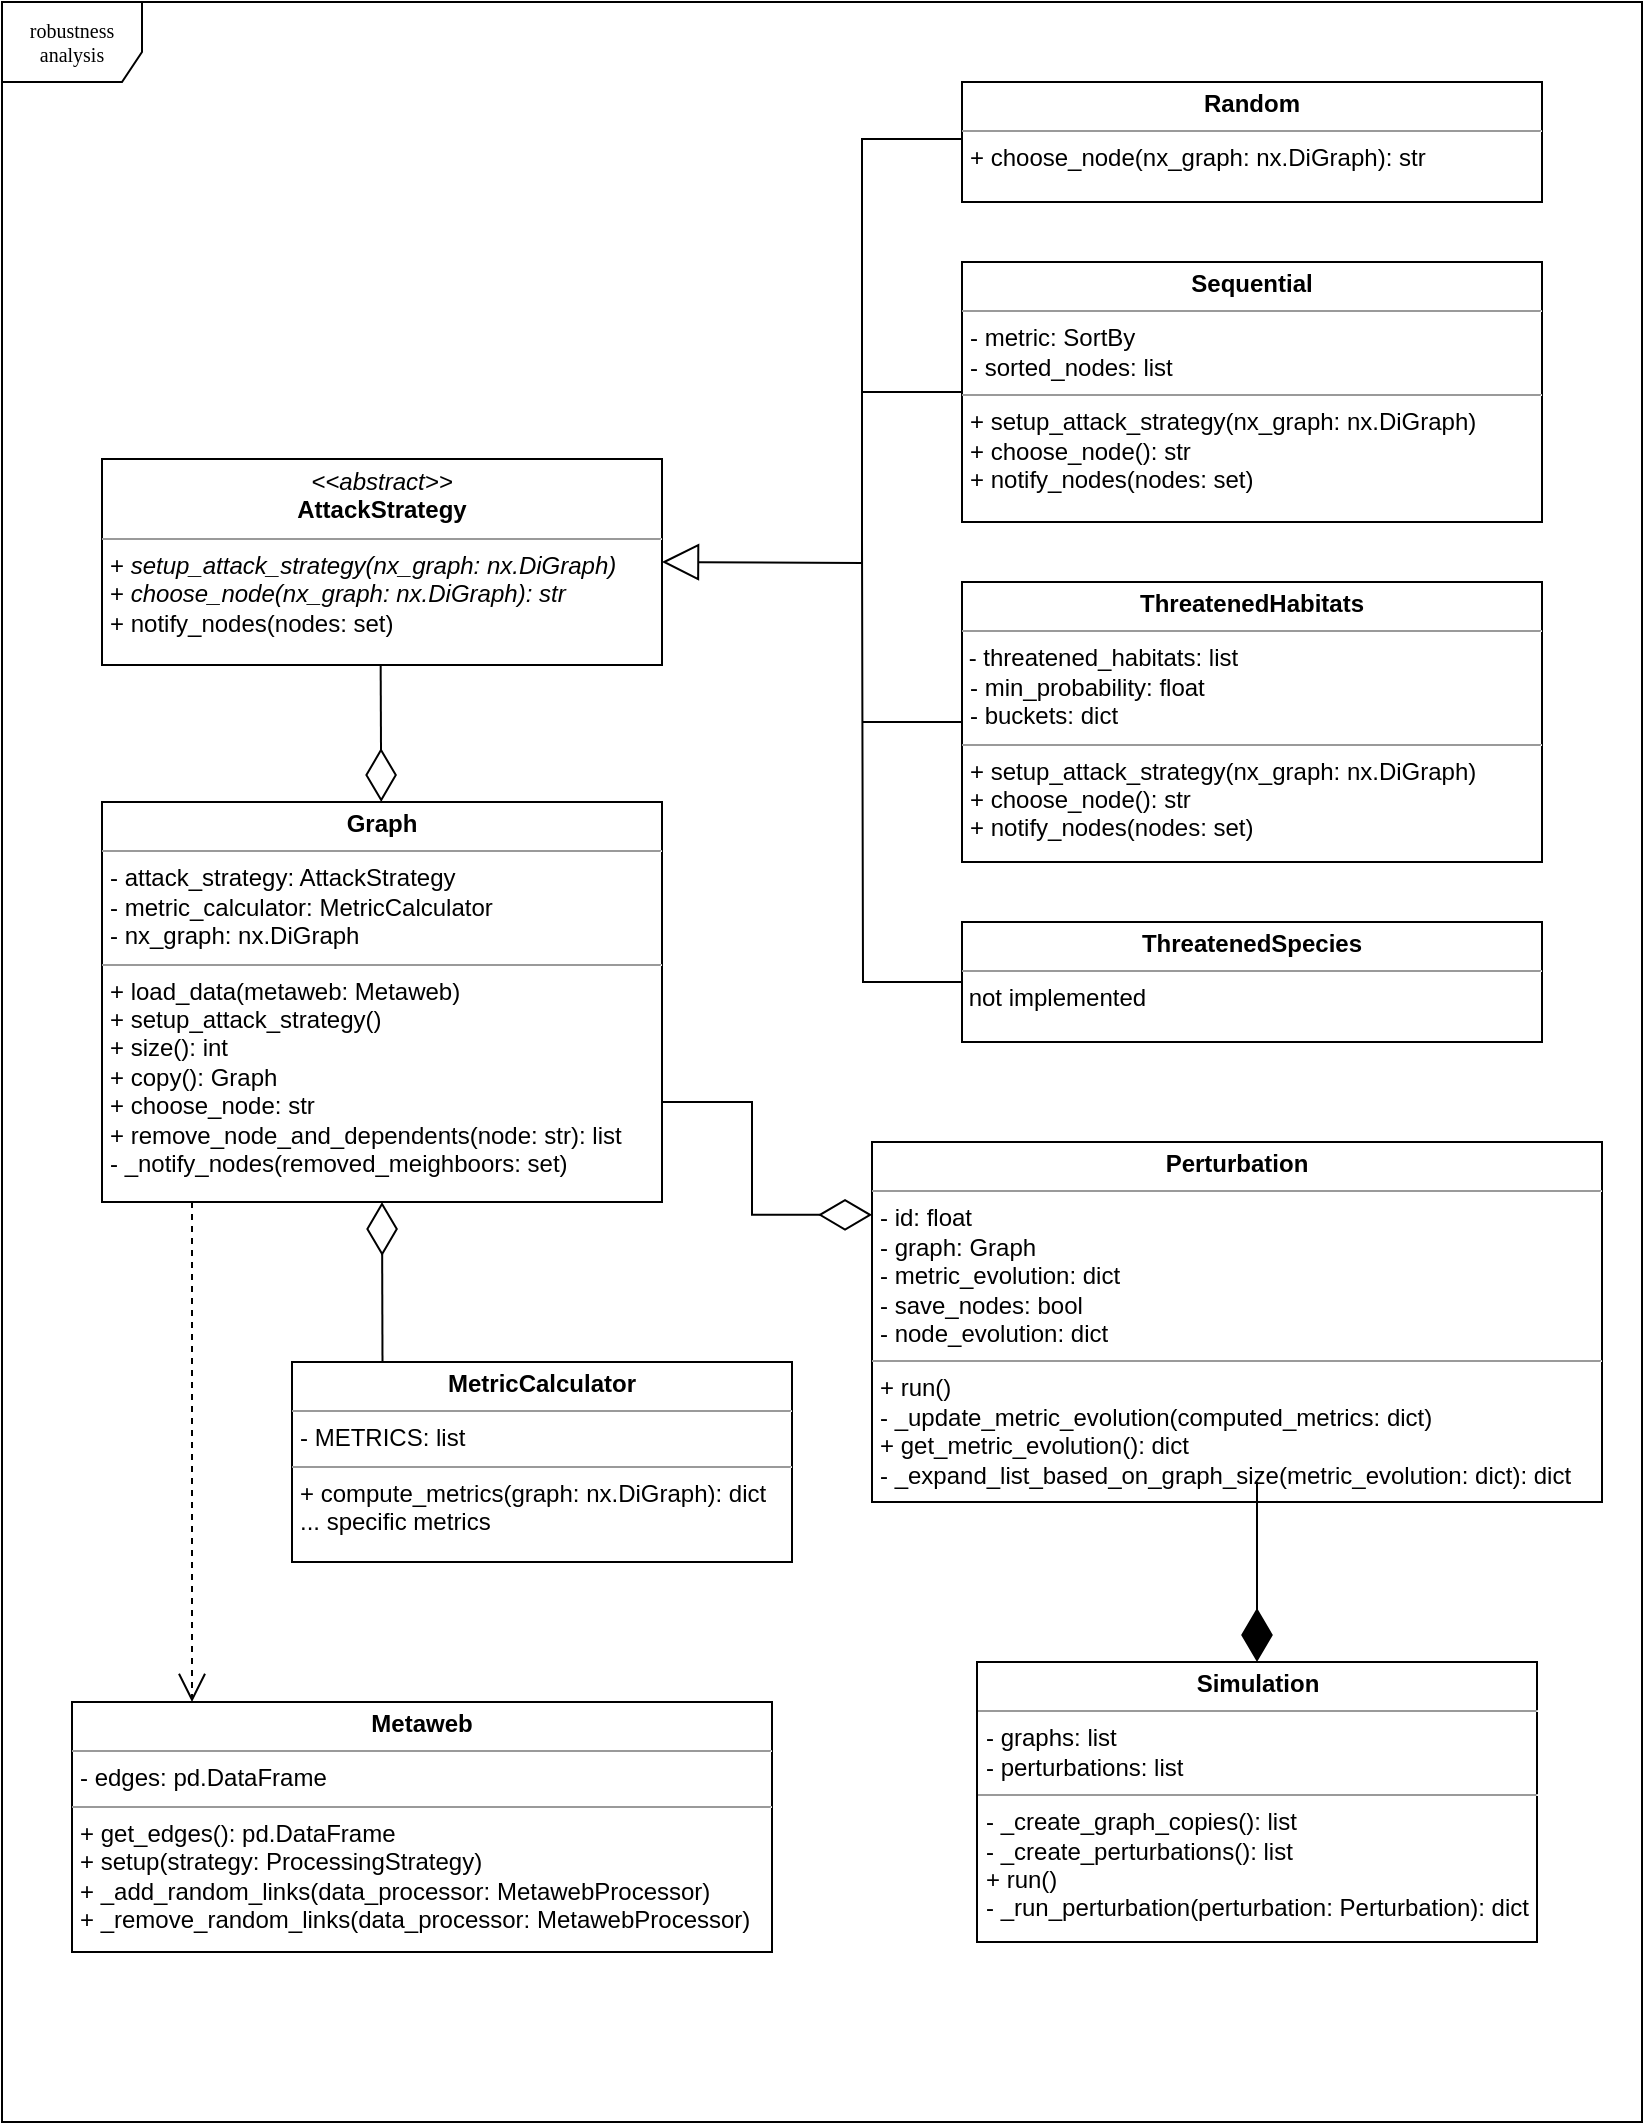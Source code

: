 <mxfile version="21.6.9" type="github">
  <diagram name="Page-1" id="c4acf3e9-155e-7222-9cf6-157b1a14988f">
    <mxGraphModel dx="1242" dy="822" grid="1" gridSize="10" guides="1" tooltips="1" connect="1" arrows="1" fold="1" page="1" pageScale="1" pageWidth="850" pageHeight="1100" background="none" math="0" shadow="0">
      <root>
        <mxCell id="0" />
        <mxCell id="1" parent="0" />
        <mxCell id="3E50gxGreODAkLhCtz_D-46" value="robustness&lt;br&gt;analysis" style="shape=umlFrame;whiteSpace=wrap;html=1;rounded=0;shadow=0;comic=0;labelBackgroundColor=none;strokeWidth=1;fontFamily=Verdana;fontSize=10;align=center;width=70;height=40;fillColor=default;" parent="1" vertex="1">
          <mxGeometry x="15" y="20" width="820" height="1060" as="geometry" />
        </mxCell>
        <mxCell id="5d2195bd80daf111-18" value="&lt;p style=&quot;margin:0px;margin-top:4px;text-align:center;&quot;&gt;&lt;i&gt;&amp;lt;&amp;lt;abstract&amp;gt;&amp;gt;&lt;/i&gt;&lt;br&gt;&lt;b&gt;AttackStrategy&lt;/b&gt;&lt;/p&gt;&lt;hr size=&quot;1&quot;&gt;&lt;p style=&quot;margin:0px;margin-left:4px;&quot;&gt;&lt;span style=&quot;background-color: initial;&quot;&gt;+&amp;nbsp;&lt;i&gt;setup_attack_strategy&lt;/i&gt;&lt;/span&gt;&lt;span style=&quot;background-color: initial;&quot;&gt;&lt;i&gt;(nx_graph: nx.DiGraph)&lt;/i&gt;&lt;/span&gt;&lt;br&gt;&lt;/p&gt;&lt;p style=&quot;border-color: var(--border-color); margin: 0px 0px 0px 4px;&quot;&gt;+&amp;nbsp;&lt;i style=&quot;border-color: var(--border-color);&quot;&gt;choose_node&lt;/i&gt;&lt;span style=&quot;border-color: var(--border-color); background-color: initial;&quot;&gt;&lt;i style=&quot;border-color: var(--border-color);&quot;&gt;(nx_graph: nx.DiGraph): str&lt;/i&gt;&lt;/span&gt;&lt;/p&gt;&lt;p style=&quot;margin:0px;margin-left:4px;&quot;&gt;+ notify_nodes(nodes: set)&lt;/p&gt;" style="verticalAlign=top;align=left;overflow=fill;fontSize=12;fontFamily=Helvetica;html=1;rounded=0;shadow=0;comic=0;labelBackgroundColor=none;strokeWidth=1" parent="1" vertex="1">
          <mxGeometry x="65" y="248.5" width="280" height="103" as="geometry" />
        </mxCell>
        <mxCell id="5d2195bd80daf111-25" style="edgeStyle=orthogonalEdgeStyle;rounded=0;html=1;dashed=1;labelBackgroundColor=none;startFill=0;endArrow=open;endFill=0;endSize=10;fontFamily=Verdana;fontSize=10;" parent="1" edge="1">
          <mxGeometry relative="1" as="geometry">
            <Array as="points">
              <mxPoint x="370" y="340" />
              <mxPoint x="370" y="300" />
            </Array>
            <mxPoint x="450" y="300" as="targetPoint" />
          </mxGeometry>
        </mxCell>
        <mxCell id="5d2195bd80daf111-28" style="edgeStyle=orthogonalEdgeStyle;rounded=0;html=1;dashed=1;labelBackgroundColor=none;startFill=0;endArrow=open;endFill=0;endSize=10;fontFamily=Verdana;fontSize=10;" parent="1" edge="1">
          <mxGeometry relative="1" as="geometry">
            <Array as="points">
              <mxPoint x="320" y="490" />
              <mxPoint x="320" y="460" />
            </Array>
            <mxPoint x="380" y="460" as="targetPoint" />
          </mxGeometry>
        </mxCell>
        <mxCell id="5d2195bd80daf111-29" style="edgeStyle=orthogonalEdgeStyle;rounded=0;html=1;dashed=1;labelBackgroundColor=none;startFill=0;endArrow=open;endFill=0;endSize=10;fontFamily=Verdana;fontSize=10;" parent="1" edge="1">
          <mxGeometry relative="1" as="geometry">
            <mxPoint x="380" y="520" as="targetPoint" />
          </mxGeometry>
        </mxCell>
        <mxCell id="3E50gxGreODAkLhCtz_D-1" value="&lt;p style=&quot;margin:0px;margin-top:4px;text-align:center;&quot;&gt;&lt;b&gt;Random&lt;/b&gt;&lt;/p&gt;&lt;hr size=&quot;1&quot;&gt;&lt;p style=&quot;border-color: var(--border-color); margin: 0px 0px 0px 4px;&quot;&gt;&lt;span style=&quot;background-color: initial;&quot;&gt;+&amp;nbsp;&lt;/span&gt;&lt;span style=&quot;background-color: initial; border-color: var(--border-color);&quot;&gt;choose_node&lt;/span&gt;&lt;span style=&quot;background-color: initial; border-color: var(--border-color);&quot;&gt;&lt;span style=&quot;border-color: var(--border-color);&quot;&gt;(nx_graph: nx.DiGraph): str&lt;/span&gt;&lt;/span&gt;&lt;br&gt;&lt;/p&gt;" style="verticalAlign=top;align=left;overflow=fill;fontSize=12;fontFamily=Helvetica;html=1;rounded=0;shadow=0;comic=0;labelBackgroundColor=none;strokeWidth=1" parent="1" vertex="1">
          <mxGeometry x="495" y="60" width="290" height="60" as="geometry" />
        </mxCell>
        <mxCell id="3E50gxGreODAkLhCtz_D-24" style="edgeStyle=orthogonalEdgeStyle;rounded=0;orthogonalLoop=1;jettySize=auto;html=1;endArrow=none;endFill=0;" parent="1" source="3E50gxGreODAkLhCtz_D-3" edge="1">
          <mxGeometry relative="1" as="geometry">
            <mxPoint x="445" y="215" as="targetPoint" />
          </mxGeometry>
        </mxCell>
        <mxCell id="3E50gxGreODAkLhCtz_D-3" value="&lt;p style=&quot;margin:0px;margin-top:4px;text-align:center;&quot;&gt;&lt;b&gt;Sequential&lt;/b&gt;&lt;/p&gt;&lt;hr size=&quot;1&quot;&gt;&lt;p style=&quot;margin:0px;margin-left:4px;&quot;&gt;- metric: SortBy&lt;br&gt;- sorted_nodes: list&lt;/p&gt;&lt;hr size=&quot;1&quot;&gt;&lt;p style=&quot;border-color: var(--border-color); margin: 0px 0px 0px 4px;&quot;&gt;+&amp;nbsp;&lt;span style=&quot;border-color: var(--border-color);&quot;&gt;setup_attack_strategy&lt;/span&gt;&lt;span style=&quot;border-color: var(--border-color); background-color: initial;&quot;&gt;&lt;span style=&quot;border-color: var(--border-color);&quot;&gt;(nx_graph: nx.DiGraph)&lt;/span&gt;&lt;/span&gt;&lt;br style=&quot;border-color: var(--border-color);&quot;&gt;&lt;/p&gt;&lt;p style=&quot;border-color: var(--border-color); margin: 0px 0px 0px 4px;&quot;&gt;+&amp;nbsp;&lt;span style=&quot;border-color: var(--border-color);&quot;&gt;choose_node&lt;/span&gt;&lt;span style=&quot;border-color: var(--border-color); background-color: initial;&quot;&gt;&lt;span style=&quot;border-color: var(--border-color);&quot;&gt;(): str&lt;/span&gt;&lt;/span&gt;&lt;/p&gt;&lt;p style=&quot;border-color: var(--border-color); margin: 0px 0px 0px 4px;&quot;&gt;&lt;span style=&quot;border-color: var(--border-color); background-color: initial;&quot;&gt;&lt;span style=&quot;border-color: var(--border-color);&quot;&gt;+ notify_nodes(nodes: set)&lt;/span&gt;&lt;/span&gt;&lt;/p&gt;" style="verticalAlign=top;align=left;overflow=fill;fontSize=12;fontFamily=Helvetica;html=1;rounded=0;shadow=0;comic=0;labelBackgroundColor=none;strokeWidth=1" parent="1" vertex="1">
          <mxGeometry x="495" y="150" width="290" height="130" as="geometry" />
        </mxCell>
        <mxCell id="3E50gxGreODAkLhCtz_D-29" style="edgeStyle=orthogonalEdgeStyle;rounded=0;orthogonalLoop=1;jettySize=auto;html=1;endArrow=none;endFill=0;" parent="1" source="3E50gxGreODAkLhCtz_D-4" edge="1">
          <mxGeometry relative="1" as="geometry">
            <mxPoint x="445" y="380" as="targetPoint" />
          </mxGeometry>
        </mxCell>
        <mxCell id="3E50gxGreODAkLhCtz_D-4" value="&lt;p style=&quot;margin:0px;margin-top:4px;text-align:center;&quot;&gt;&lt;b&gt;ThreatenedHabitats&lt;/b&gt;&lt;/p&gt;&lt;hr size=&quot;1&quot;&gt;&amp;nbsp;-&lt;span style=&quot;background-color: initial;&quot;&gt;&amp;nbsp;threatened_habitats&lt;/span&gt;&lt;span style=&quot;background-color: initial;&quot;&gt;: list&lt;/span&gt;&lt;br&gt;&lt;p style=&quot;margin:0px;margin-left:4px;&quot;&gt;- min_probability: float&lt;/p&gt;&lt;p style=&quot;margin:0px;margin-left:4px;&quot;&gt;- buckets: dict&lt;/p&gt;&lt;hr size=&quot;1&quot;&gt;&lt;p style=&quot;border-color: var(--border-color); margin: 0px 0px 0px 4px;&quot;&gt;+&amp;nbsp;&lt;span style=&quot;border-color: var(--border-color);&quot;&gt;setup_attack_strategy&lt;/span&gt;&lt;span style=&quot;border-color: var(--border-color); background-color: initial;&quot;&gt;&lt;span style=&quot;border-color: var(--border-color);&quot;&gt;(nx_graph: nx.DiGraph)&lt;/span&gt;&lt;/span&gt;&lt;br style=&quot;border-color: var(--border-color);&quot;&gt;&lt;/p&gt;&lt;p style=&quot;border-color: var(--border-color); margin: 0px 0px 0px 4px;&quot;&gt;+&amp;nbsp;&lt;span style=&quot;border-color: var(--border-color);&quot;&gt;choose_node&lt;/span&gt;&lt;span style=&quot;border-color: var(--border-color); background-color: initial;&quot;&gt;&lt;span style=&quot;border-color: var(--border-color);&quot;&gt;(): str&lt;/span&gt;&lt;/span&gt;&lt;/p&gt;&lt;p style=&quot;border-color: var(--border-color); margin: 0px 0px 0px 4px;&quot;&gt;&lt;span style=&quot;border-color: var(--border-color); background-color: initial;&quot;&gt;&lt;span style=&quot;border-color: var(--border-color);&quot;&gt;+ notify_nodes(nodes: set)&lt;/span&gt;&lt;/span&gt;&lt;/p&gt;" style="verticalAlign=top;align=left;overflow=fill;fontSize=12;fontFamily=Helvetica;html=1;rounded=0;shadow=0;comic=0;labelBackgroundColor=none;strokeWidth=1" parent="1" vertex="1">
          <mxGeometry x="495" y="310" width="290" height="140" as="geometry" />
        </mxCell>
        <mxCell id="3E50gxGreODAkLhCtz_D-28" style="edgeStyle=orthogonalEdgeStyle;rounded=0;orthogonalLoop=1;jettySize=auto;html=1;endArrow=none;endFill=0;" parent="1" source="3E50gxGreODAkLhCtz_D-5" edge="1">
          <mxGeometry relative="1" as="geometry">
            <mxPoint x="445" y="288.5" as="targetPoint" />
          </mxGeometry>
        </mxCell>
        <mxCell id="3E50gxGreODAkLhCtz_D-5" value="&lt;p style=&quot;margin:0px;margin-top:4px;text-align:center;&quot;&gt;&lt;b&gt;ThreatenedSpecies&lt;/b&gt;&lt;/p&gt;&lt;hr size=&quot;1&quot;&gt;&amp;nbsp;not implemented" style="verticalAlign=top;align=left;overflow=fill;fontSize=12;fontFamily=Helvetica;html=1;rounded=0;shadow=0;comic=0;labelBackgroundColor=none;strokeWidth=1" parent="1" vertex="1">
          <mxGeometry x="495" y="480" width="290" height="60" as="geometry" />
        </mxCell>
        <mxCell id="3E50gxGreODAkLhCtz_D-6" value="&lt;p style=&quot;margin:0px;margin-top:4px;text-align:center;&quot;&gt;&lt;b&gt;Perturbation&lt;/b&gt;&lt;/p&gt;&lt;hr size=&quot;1&quot;&gt;&lt;p style=&quot;margin:0px;margin-left:4px;&quot;&gt;- id: float&lt;br&gt;- graph: Graph&lt;/p&gt;&lt;p style=&quot;margin:0px;margin-left:4px;&quot;&gt;- metric_evolution: dict&lt;/p&gt;&lt;p style=&quot;margin:0px;margin-left:4px;&quot;&gt;- save_nodes: bool&lt;/p&gt;&lt;p style=&quot;margin:0px;margin-left:4px;&quot;&gt;- node_evolution: dict&lt;/p&gt;&lt;hr size=&quot;1&quot;&gt;&lt;p style=&quot;border-color: var(--border-color); margin: 0px 0px 0px 4px;&quot;&gt;+ run()&lt;/p&gt;&lt;p style=&quot;border-color: var(--border-color); margin: 0px 0px 0px 4px;&quot;&gt;-&amp;nbsp;_update_metric_evolution(computed_metrics: dict)&lt;/p&gt;&lt;p style=&quot;border-color: var(--border-color); margin: 0px 0px 0px 4px;&quot;&gt;+ get_metric_evolution(): dict&lt;/p&gt;&lt;p style=&quot;border-color: var(--border-color); margin: 0px 0px 0px 4px;&quot;&gt;-&amp;nbsp;_expand_list_based_on_graph_size(metric_evolution: dict): dict&lt;/p&gt;" style="verticalAlign=top;align=left;overflow=fill;fontSize=12;fontFamily=Helvetica;html=1;rounded=0;shadow=0;comic=0;labelBackgroundColor=none;strokeWidth=1" parent="1" vertex="1">
          <mxGeometry x="450" y="590" width="365" height="180" as="geometry" />
        </mxCell>
        <mxCell id="3E50gxGreODAkLhCtz_D-14" value="" style="endArrow=block;endSize=16;endFill=0;html=1;rounded=0;entryX=1;entryY=0.5;entryDx=0;entryDy=0;" parent="1" target="5d2195bd80daf111-18" edge="1">
          <mxGeometry x="-0.125" y="-100" width="160" relative="1" as="geometry">
            <mxPoint x="495" y="88.5" as="sourcePoint" />
            <mxPoint x="435" y="379.47" as="targetPoint" />
            <Array as="points">
              <mxPoint x="445" y="88.5" />
              <mxPoint x="445" y="198.5" />
              <mxPoint x="445" y="300.5" />
            </Array>
            <mxPoint x="-1" as="offset" />
          </mxGeometry>
        </mxCell>
        <mxCell id="3E50gxGreODAkLhCtz_D-34" value="&lt;p style=&quot;margin:0px;margin-top:4px;text-align:center;&quot;&gt;&lt;b&gt;Metaweb&lt;/b&gt;&lt;/p&gt;&lt;hr size=&quot;1&quot;&gt;&lt;p style=&quot;margin:0px;margin-left:4px;&quot;&gt;- edges: pd.DataFrame&lt;br&gt;&lt;/p&gt;&lt;hr size=&quot;1&quot;&gt;&lt;p style=&quot;border-color: var(--border-color); margin: 0px 0px 0px 4px;&quot;&gt;+ get_edges(): pd.DataFrame&lt;/p&gt;&lt;p style=&quot;border-color: var(--border-color); margin: 0px 0px 0px 4px;&quot;&gt;+ setup(strategy: ProcessingStrategy)&lt;/p&gt;&lt;p style=&quot;border-color: var(--border-color); margin: 0px 0px 0px 4px;&quot;&gt;+&amp;nbsp;_add_random_links&lt;span style=&quot;background-color: initial;&quot;&gt;(data_processor: MetawebProcessor)&lt;/span&gt;&lt;/p&gt;&lt;p style=&quot;border-color: var(--border-color); margin: 0px 0px 0px 4px;&quot;&gt;+&amp;nbsp;_remove_random_links&lt;span style=&quot;background-color: initial;&quot;&gt;(data_processor: MetawebProcessor)&lt;/span&gt;&lt;/p&gt;" style="verticalAlign=top;align=left;overflow=fill;fontSize=12;fontFamily=Helvetica;html=1;rounded=0;shadow=0;comic=0;labelBackgroundColor=none;strokeWidth=1" parent="1" vertex="1">
          <mxGeometry x="50" y="870" width="350" height="125" as="geometry" />
        </mxCell>
        <mxCell id="3E50gxGreODAkLhCtz_D-36" value="" style="endArrow=diamondThin;endFill=0;endSize=24;html=1;rounded=0;exitX=0.5;exitY=1;exitDx=0;exitDy=0;" parent="1" target="3E50gxGreODAkLhCtz_D-7" edge="1">
          <mxGeometry width="160" relative="1" as="geometry">
            <mxPoint x="204.33" y="351.5" as="sourcePoint" />
            <mxPoint x="204.33" y="608.5" as="targetPoint" />
          </mxGeometry>
        </mxCell>
        <mxCell id="3E50gxGreODAkLhCtz_D-7" value="&lt;p style=&quot;margin:0px;margin-top:4px;text-align:center;&quot;&gt;&lt;b&gt;Graph&lt;/b&gt;&lt;/p&gt;&lt;hr size=&quot;1&quot;&gt;&lt;p style=&quot;margin:0px;margin-left:4px;&quot;&gt;- attack_strategy: AttackStrategy&lt;br&gt;- metric_calculator: MetricCalculator&lt;/p&gt;&lt;p style=&quot;margin:0px;margin-left:4px;&quot;&gt;- nx_graph: nx.DiGraph&lt;/p&gt;&lt;hr size=&quot;1&quot;&gt;&lt;p style=&quot;border-color: var(--border-color); margin: 0px 0px 0px 4px;&quot;&gt;+ load_data(metaweb: Metaweb)&lt;/p&gt;&lt;p style=&quot;border-color: var(--border-color); margin: 0px 0px 0px 4px;&quot;&gt;+&amp;nbsp;setup_attack_strategy()&lt;/p&gt;&lt;p style=&quot;border-color: var(--border-color); margin: 0px 0px 0px 4px;&quot;&gt;+ size(): int&lt;br&gt;+ copy(): Graph&lt;/p&gt;&lt;p style=&quot;border-color: var(--border-color); margin: 0px 0px 0px 4px;&quot;&gt;+ choose_node: str&lt;/p&gt;&lt;p style=&quot;border-color: var(--border-color); margin: 0px 0px 0px 4px;&quot;&gt;&lt;span style=&quot;background-color: initial;&quot;&gt;+&amp;nbsp;&lt;/span&gt;remove_node_and_dependents(node: str): list&lt;/p&gt;&lt;p style=&quot;border-color: var(--border-color); margin: 0px 0px 0px 4px;&quot;&gt;- _notify_nodes(removed_meighboors:&amp;nbsp;set)&lt;br&gt;&lt;/p&gt;" style="verticalAlign=top;align=left;overflow=fill;fontSize=12;fontFamily=Helvetica;html=1;rounded=0;shadow=0;comic=0;labelBackgroundColor=none;strokeWidth=1" parent="1" vertex="1">
          <mxGeometry x="65" y="420" width="280" height="200" as="geometry" />
        </mxCell>
        <mxCell id="3E50gxGreODAkLhCtz_D-37" value="&lt;p style=&quot;margin:0px;margin-top:4px;text-align:center;&quot;&gt;&lt;b&gt;Simulation&lt;/b&gt;&lt;/p&gt;&lt;hr size=&quot;1&quot;&gt;&lt;p style=&quot;margin:0px;margin-left:4px;&quot;&gt;- graphs: list&lt;br&gt;&lt;/p&gt;&lt;p style=&quot;margin:0px;margin-left:4px;&quot;&gt;- perturbations: list&lt;/p&gt;&lt;hr size=&quot;1&quot;&gt;&lt;p style=&quot;border-color: var(--border-color); margin: 0px 0px 0px 4px;&quot;&gt;- _create_graph_copies&lt;span style=&quot;background-color: initial;&quot;&gt;(): list&lt;/span&gt;&lt;/p&gt;&lt;p style=&quot;border-color: var(--border-color); margin: 0px 0px 0px 4px;&quot;&gt;&lt;span style=&quot;background-color: initial;&quot;&gt;-&amp;nbsp;&lt;/span&gt;_create_perturbations(): list&lt;/p&gt;&lt;p style=&quot;border-color: var(--border-color); margin: 0px 0px 0px 4px;&quot;&gt;+ run()&lt;/p&gt;&lt;p style=&quot;border-color: var(--border-color); margin: 0px 0px 0px 4px;&quot;&gt;-&amp;nbsp;_run_perturbation(perturbation: Perturbation): dict&lt;/p&gt;&lt;p style=&quot;border-color: var(--border-color); margin: 0px 0px 0px 4px;&quot;&gt;&lt;span style=&quot;background-color: initial;&quot;&gt;&lt;br&gt;&lt;/span&gt;&lt;/p&gt;" style="verticalAlign=top;align=left;overflow=fill;fontSize=12;fontFamily=Helvetica;html=1;rounded=0;shadow=0;comic=0;labelBackgroundColor=none;strokeWidth=1" parent="1" vertex="1">
          <mxGeometry x="502.5" y="850" width="280" height="140" as="geometry" />
        </mxCell>
        <mxCell id="3E50gxGreODAkLhCtz_D-38" value="&lt;p style=&quot;margin:0px;margin-top:4px;text-align:center;&quot;&gt;&lt;b&gt;MetricCalculator&lt;/b&gt;&lt;/p&gt;&lt;hr size=&quot;1&quot;&gt;&lt;p style=&quot;margin:0px;margin-left:4px;&quot;&gt;- METRICS: list&lt;br&gt;&lt;/p&gt;&lt;hr size=&quot;1&quot;&gt;&lt;p style=&quot;border-color: var(--border-color); margin: 0px 0px 0px 4px;&quot;&gt;+&amp;nbsp;compute_metrics&lt;span style=&quot;background-color: initial;&quot;&gt;(graph: nx.DiGraph): dict&lt;/span&gt;&lt;/p&gt;&lt;p style=&quot;border-color: var(--border-color); margin: 0px 0px 0px 4px;&quot;&gt;... specific metrics&lt;/p&gt;" style="verticalAlign=top;align=left;overflow=fill;fontSize=12;fontFamily=Helvetica;html=1;rounded=0;shadow=0;comic=0;labelBackgroundColor=none;strokeWidth=1" parent="1" vertex="1">
          <mxGeometry x="160" y="700" width="250" height="100" as="geometry" />
        </mxCell>
        <mxCell id="3E50gxGreODAkLhCtz_D-39" value="" style="endArrow=diamondThin;endFill=0;endSize=24;html=1;rounded=0;entryX=0.5;entryY=1;entryDx=0;entryDy=0;exitX=0.181;exitY=-0.002;exitDx=0;exitDy=0;exitPerimeter=0;" parent="1" source="3E50gxGreODAkLhCtz_D-38" target="3E50gxGreODAkLhCtz_D-7" edge="1">
          <mxGeometry width="160" relative="1" as="geometry">
            <mxPoint x="205" y="690" as="sourcePoint" />
            <mxPoint x="410" y="720" as="targetPoint" />
          </mxGeometry>
        </mxCell>
        <mxCell id="3E50gxGreODAkLhCtz_D-42" value="" style="endArrow=diamondThin;endFill=0;endSize=24;html=1;rounded=0;entryX=0;entryY=0.25;entryDx=0;entryDy=0;exitX=1;exitY=0.75;exitDx=0;exitDy=0;" parent="1" source="3E50gxGreODAkLhCtz_D-7" edge="1">
          <mxGeometry width="160" relative="1" as="geometry">
            <mxPoint x="334.16" y="590.0" as="sourcePoint" />
            <mxPoint x="450" y="626.4" as="targetPoint" />
            <Array as="points">
              <mxPoint x="390" y="570" />
              <mxPoint x="390" y="626.4" />
            </Array>
          </mxGeometry>
        </mxCell>
        <mxCell id="3E50gxGreODAkLhCtz_D-44" value="" style="endArrow=diamondThin;endFill=1;endSize=24;html=1;rounded=0;entryX=0.5;entryY=0;entryDx=0;entryDy=0;exitX=0.5;exitY=1;exitDx=0;exitDy=0;" parent="1" target="3E50gxGreODAkLhCtz_D-37" edge="1">
          <mxGeometry width="160" relative="1" as="geometry">
            <mxPoint x="642.5" y="760" as="sourcePoint" />
            <mxPoint x="750" y="770" as="targetPoint" />
          </mxGeometry>
        </mxCell>
        <mxCell id="ER_Uarl9q6uJm6MsCn5k-1" value="" style="endArrow=open;endSize=12;dashed=1;html=1;rounded=0;exitX=0.25;exitY=1;exitDx=0;exitDy=0;" edge="1" parent="1">
          <mxGeometry x="-0.125" y="70" width="160" relative="1" as="geometry">
            <mxPoint x="110" y="620" as="sourcePoint" />
            <mxPoint x="110" y="870" as="targetPoint" />
            <mxPoint as="offset" />
          </mxGeometry>
        </mxCell>
      </root>
    </mxGraphModel>
  </diagram>
</mxfile>
